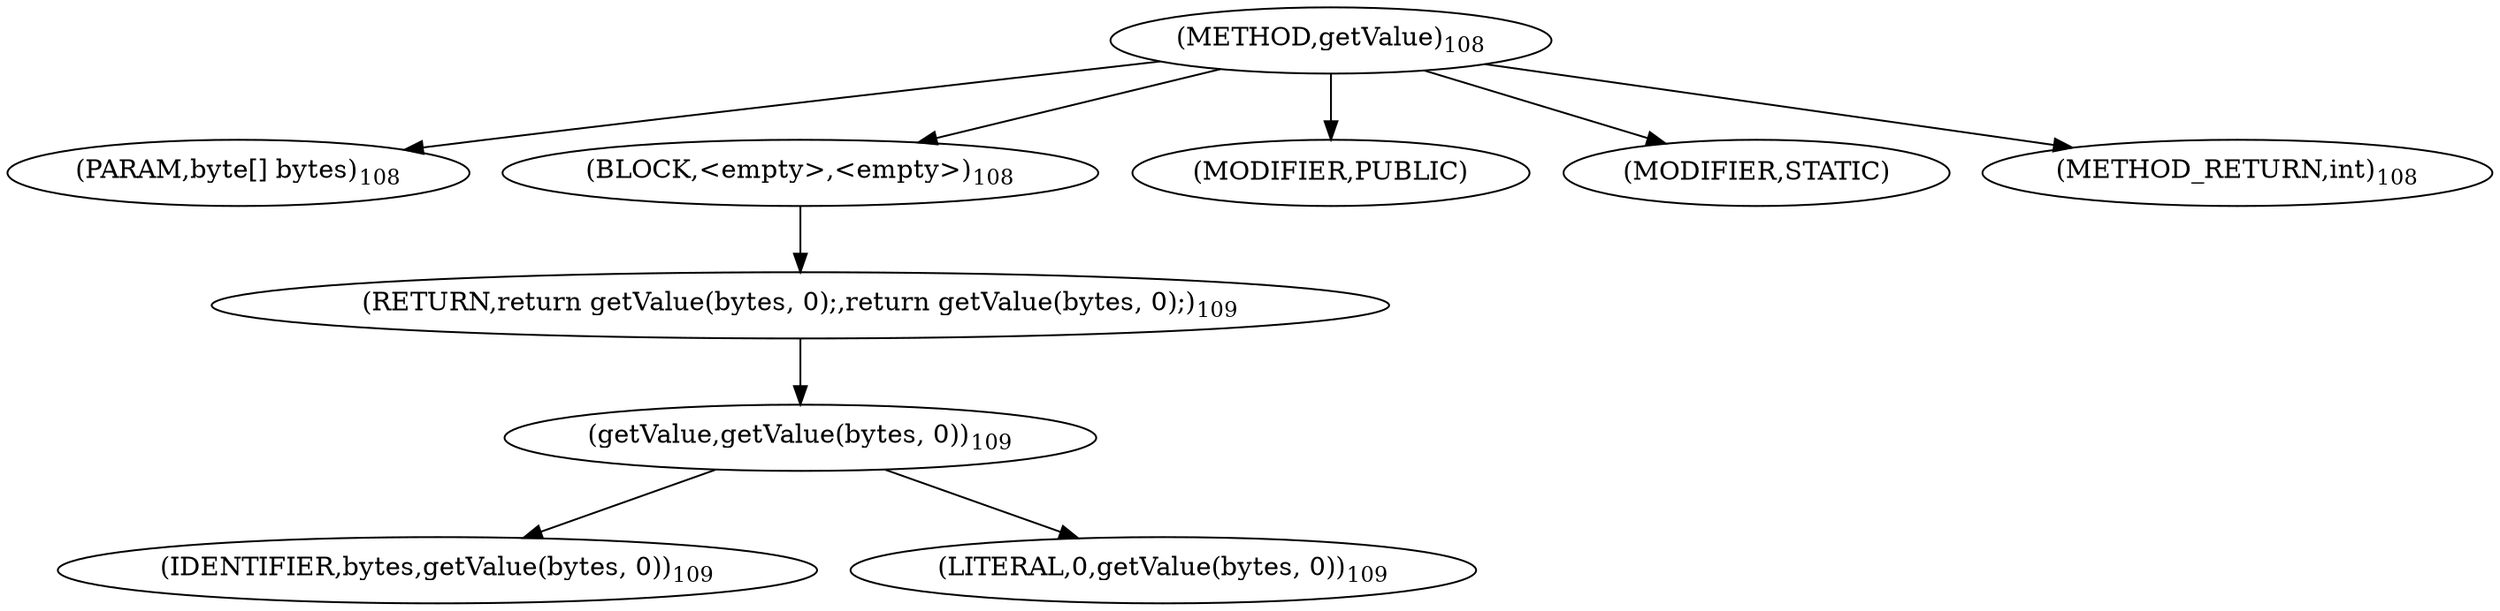 digraph "getValue" {  
"168" [label = <(METHOD,getValue)<SUB>108</SUB>> ]
"169" [label = <(PARAM,byte[] bytes)<SUB>108</SUB>> ]
"170" [label = <(BLOCK,&lt;empty&gt;,&lt;empty&gt;)<SUB>108</SUB>> ]
"171" [label = <(RETURN,return getValue(bytes, 0);,return getValue(bytes, 0);)<SUB>109</SUB>> ]
"172" [label = <(getValue,getValue(bytes, 0))<SUB>109</SUB>> ]
"173" [label = <(IDENTIFIER,bytes,getValue(bytes, 0))<SUB>109</SUB>> ]
"174" [label = <(LITERAL,0,getValue(bytes, 0))<SUB>109</SUB>> ]
"175" [label = <(MODIFIER,PUBLIC)> ]
"176" [label = <(MODIFIER,STATIC)> ]
"177" [label = <(METHOD_RETURN,int)<SUB>108</SUB>> ]
  "168" -> "169" 
  "168" -> "170" 
  "168" -> "175" 
  "168" -> "176" 
  "168" -> "177" 
  "170" -> "171" 
  "171" -> "172" 
  "172" -> "173" 
  "172" -> "174" 
}
